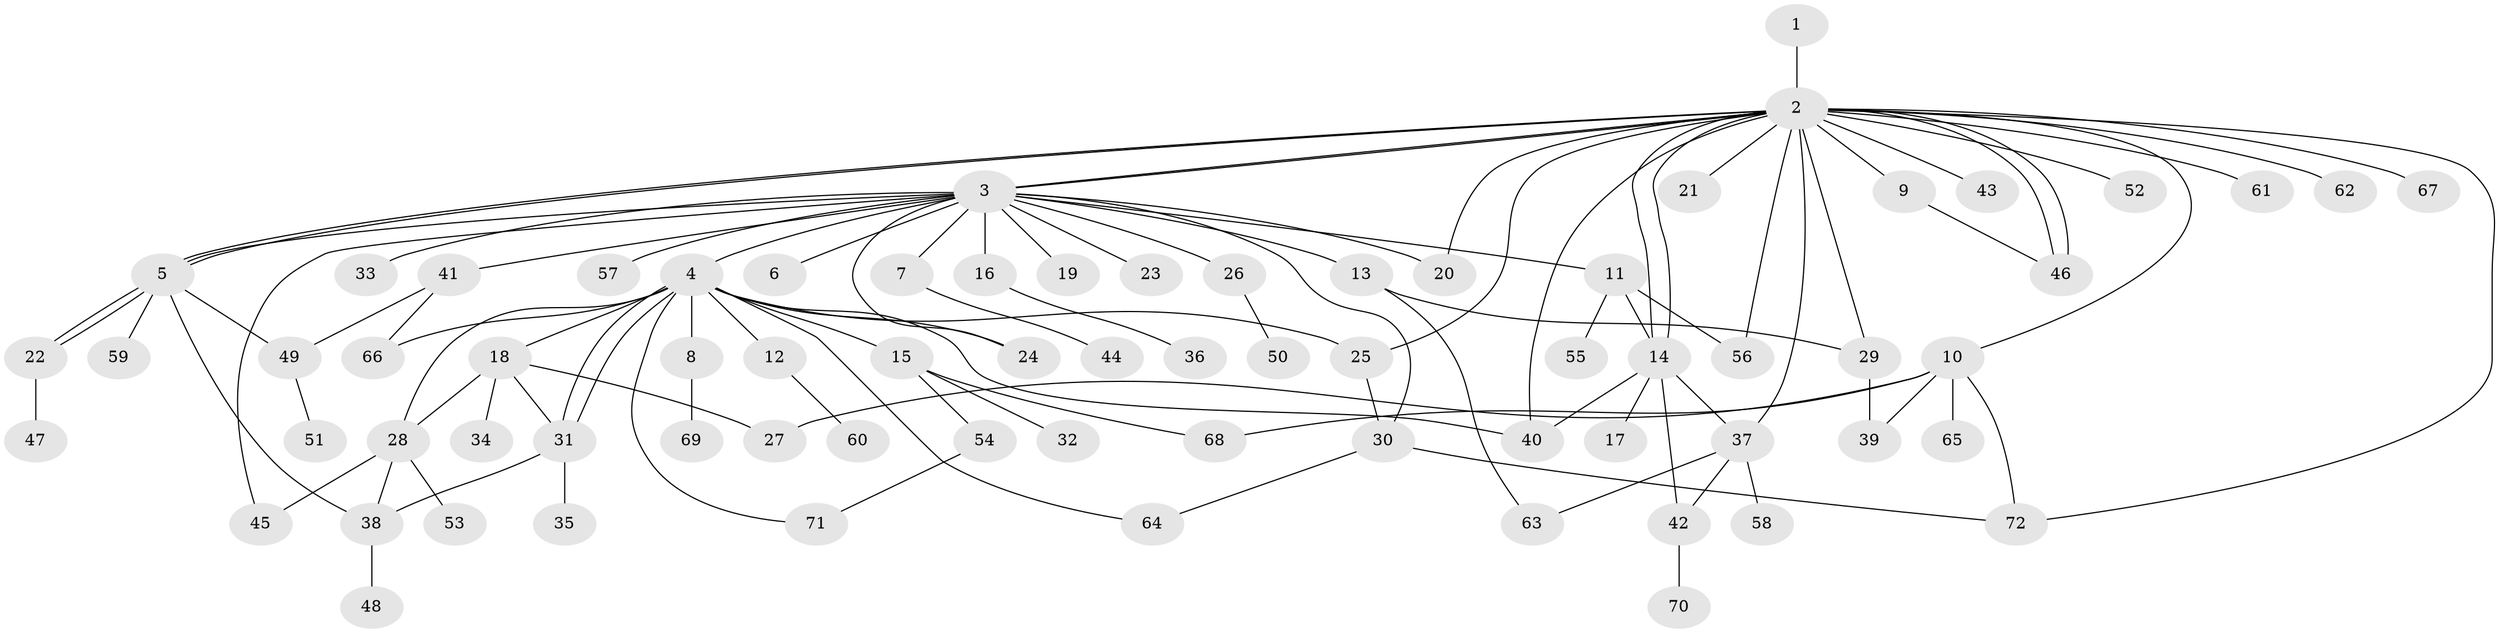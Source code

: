 // Generated by graph-tools (version 1.1) at 2025/14/03/09/25 04:14:47]
// undirected, 72 vertices, 105 edges
graph export_dot {
graph [start="1"]
  node [color=gray90,style=filled];
  1;
  2;
  3;
  4;
  5;
  6;
  7;
  8;
  9;
  10;
  11;
  12;
  13;
  14;
  15;
  16;
  17;
  18;
  19;
  20;
  21;
  22;
  23;
  24;
  25;
  26;
  27;
  28;
  29;
  30;
  31;
  32;
  33;
  34;
  35;
  36;
  37;
  38;
  39;
  40;
  41;
  42;
  43;
  44;
  45;
  46;
  47;
  48;
  49;
  50;
  51;
  52;
  53;
  54;
  55;
  56;
  57;
  58;
  59;
  60;
  61;
  62;
  63;
  64;
  65;
  66;
  67;
  68;
  69;
  70;
  71;
  72;
  1 -- 2;
  2 -- 3;
  2 -- 3;
  2 -- 5;
  2 -- 5;
  2 -- 9;
  2 -- 10;
  2 -- 14;
  2 -- 14;
  2 -- 20;
  2 -- 21;
  2 -- 25;
  2 -- 29;
  2 -- 37;
  2 -- 40;
  2 -- 43;
  2 -- 46;
  2 -- 46;
  2 -- 52;
  2 -- 56;
  2 -- 61;
  2 -- 62;
  2 -- 67;
  2 -- 72;
  3 -- 4;
  3 -- 5;
  3 -- 6;
  3 -- 7;
  3 -- 11;
  3 -- 13;
  3 -- 16;
  3 -- 19;
  3 -- 20;
  3 -- 23;
  3 -- 24;
  3 -- 26;
  3 -- 30;
  3 -- 33;
  3 -- 41;
  3 -- 45;
  3 -- 57;
  4 -- 8;
  4 -- 12;
  4 -- 15;
  4 -- 18;
  4 -- 24;
  4 -- 25;
  4 -- 28;
  4 -- 31;
  4 -- 31;
  4 -- 40;
  4 -- 64;
  4 -- 66;
  4 -- 71;
  5 -- 22;
  5 -- 22;
  5 -- 38;
  5 -- 49;
  5 -- 59;
  7 -- 44;
  8 -- 69;
  9 -- 46;
  10 -- 27;
  10 -- 39;
  10 -- 65;
  10 -- 68;
  10 -- 72;
  11 -- 14;
  11 -- 55;
  11 -- 56;
  12 -- 60;
  13 -- 29;
  13 -- 63;
  14 -- 17;
  14 -- 37;
  14 -- 40;
  14 -- 42;
  15 -- 32;
  15 -- 54;
  15 -- 68;
  16 -- 36;
  18 -- 27;
  18 -- 28;
  18 -- 31;
  18 -- 34;
  22 -- 47;
  25 -- 30;
  26 -- 50;
  28 -- 38;
  28 -- 45;
  28 -- 53;
  29 -- 39;
  30 -- 64;
  30 -- 72;
  31 -- 35;
  31 -- 38;
  37 -- 42;
  37 -- 58;
  37 -- 63;
  38 -- 48;
  41 -- 49;
  41 -- 66;
  42 -- 70;
  49 -- 51;
  54 -- 71;
}
